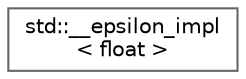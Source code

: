 digraph "Graphical Class Hierarchy"
{
 // LATEX_PDF_SIZE
  bgcolor="transparent";
  edge [fontname=Helvetica,fontsize=10,labelfontname=Helvetica,labelfontsize=10];
  node [fontname=Helvetica,fontsize=10,shape=box,height=0.2,width=0.4];
  rankdir="LR";
  Node0 [id="Node000000",label="std::__epsilon_impl\l\< float \>",height=0.2,width=0.4,color="grey40", fillcolor="white", style="filled",URL="$structstd_1_1____epsilon__impl_3_01float_01_4.html",tooltip=" "];
}
